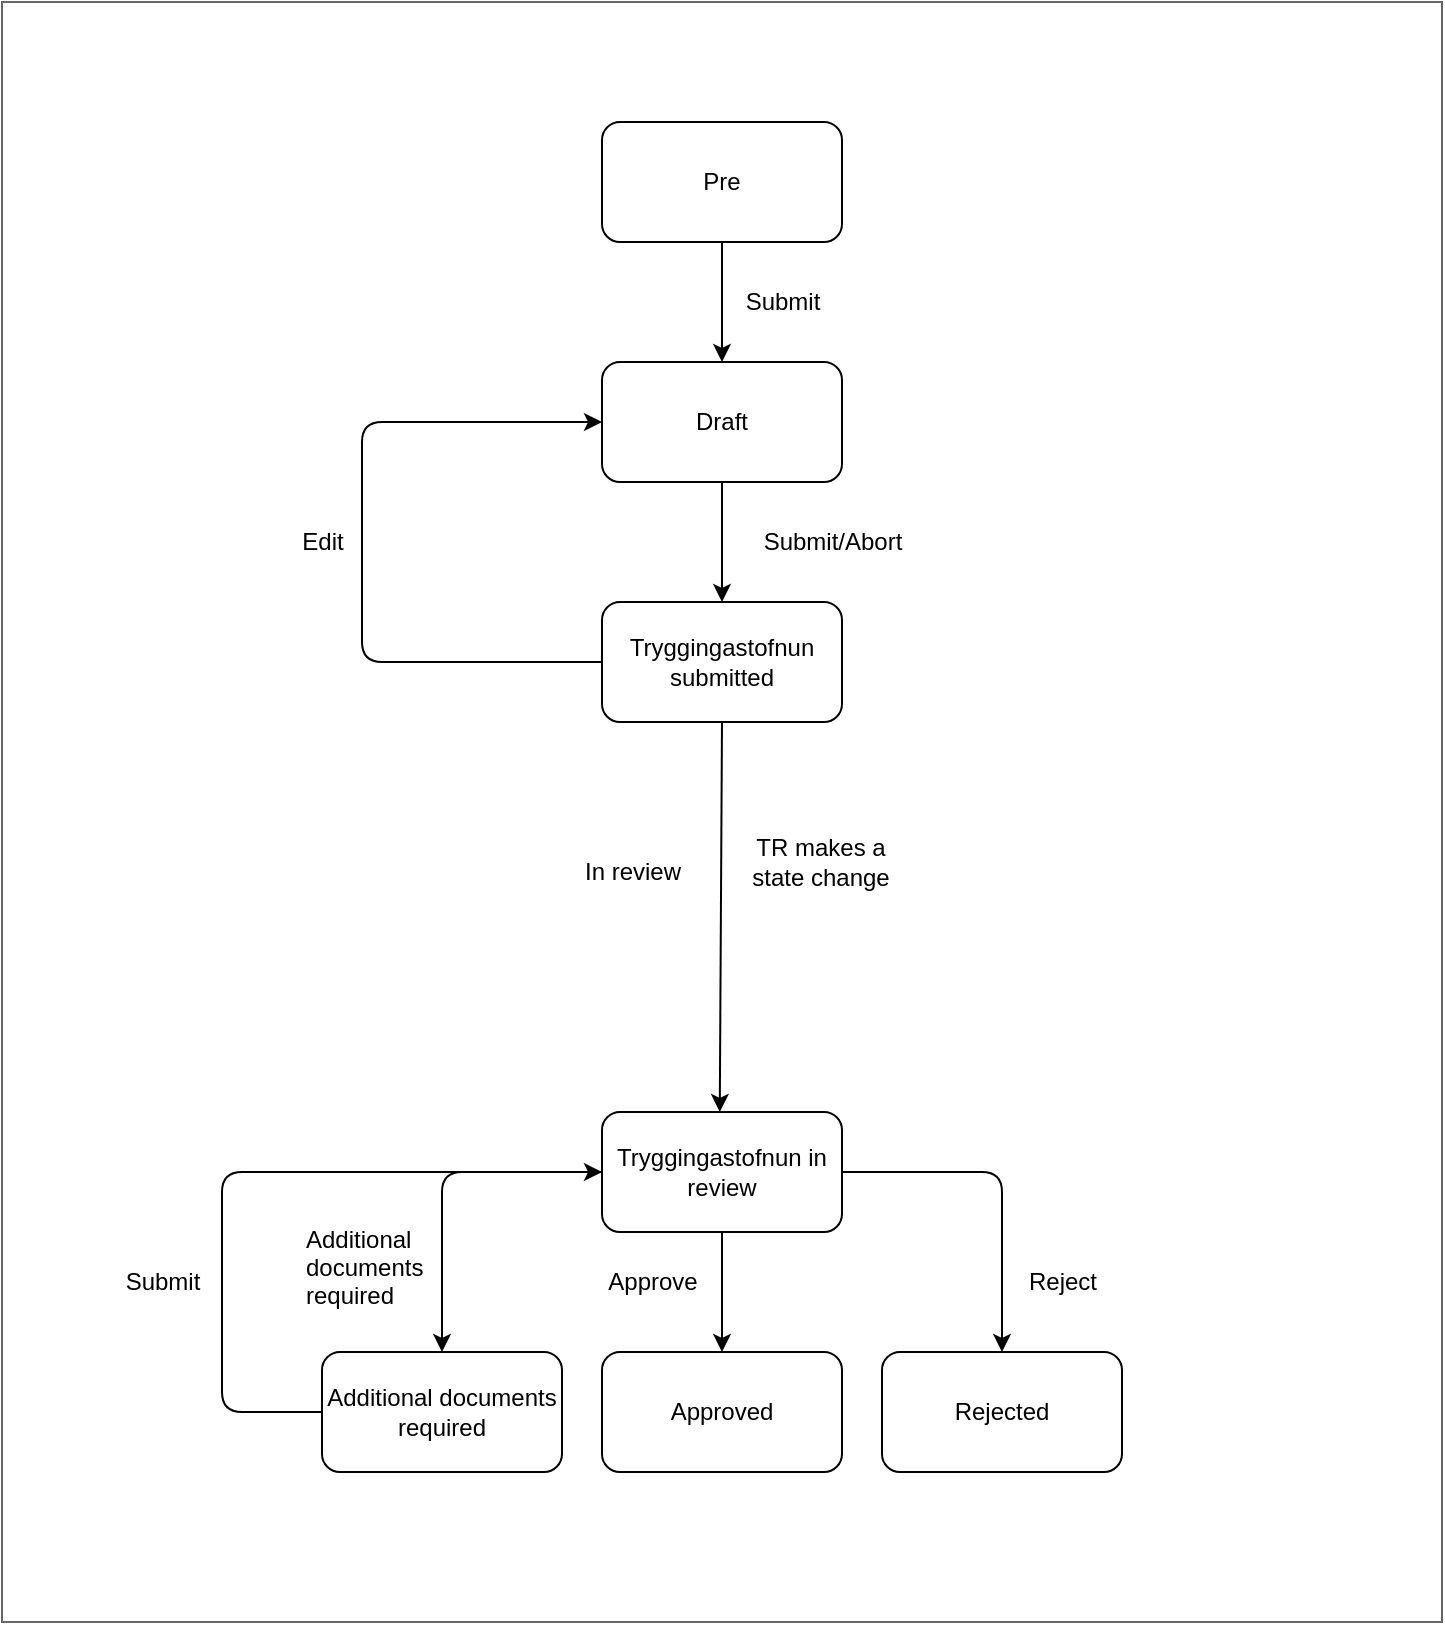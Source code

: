 <mxfile>
    <diagram id="2TvxPNVq2NB_tCsKO4EG" name="Page-1">
        <mxGraphModel dx="1366" dy="1896" grid="1" gridSize="10" guides="1" tooltips="1" connect="1" arrows="1" fold="1" page="1" pageScale="1" pageWidth="827" pageHeight="1169" math="0" shadow="0">
            <root>
                <mxCell id="0"/>
                <mxCell id="1" parent="0"/>
                <mxCell id="23" value="" style="whiteSpace=wrap;html=1;fillColor=#FFFFFF;gradientColor=none;strokeColor=#666666;" parent="1" vertex="1">
                    <mxGeometry x="-40" y="-90" width="720" height="810" as="geometry"/>
                </mxCell>
                <mxCell id="24" value="Draft" style="rounded=1;whiteSpace=wrap;html=1;" parent="1" vertex="1">
                    <mxGeometry x="260" y="90" width="120" height="60" as="geometry"/>
                </mxCell>
                <mxCell id="25" value="Tryggingastofnun submitted" style="rounded=1;whiteSpace=wrap;html=1;" parent="1" vertex="1">
                    <mxGeometry x="260" y="210" width="120" height="60" as="geometry"/>
                </mxCell>
                <mxCell id="26" value="Tryggingastofnun in review" style="rounded=1;whiteSpace=wrap;html=1;" parent="1" vertex="1">
                    <mxGeometry x="260" y="465" width="120" height="60" as="geometry"/>
                </mxCell>
                <mxCell id="27" value="Additional documents required" style="rounded=1;whiteSpace=wrap;html=1;" parent="1" vertex="1">
                    <mxGeometry x="120" y="585" width="120" height="60" as="geometry"/>
                </mxCell>
                <mxCell id="28" value="Approved" style="rounded=1;whiteSpace=wrap;html=1;" parent="1" vertex="1">
                    <mxGeometry x="260" y="585" width="120" height="60" as="geometry"/>
                </mxCell>
                <mxCell id="29" value="" style="endArrow=classic;html=1;exitX=0;exitY=0.5;exitDx=0;exitDy=0;fontColor=#FFFFFF;strokeColor=#000000;entryX=0.5;entryY=0;entryDx=0;entryDy=0;" parent="1" source="26" target="27" edge="1">
                    <mxGeometry width="50" height="50" relative="1" as="geometry">
                        <mxPoint x="320" y="525" as="sourcePoint"/>
                        <mxPoint x="320" y="585" as="targetPoint"/>
                        <Array as="points">
                            <mxPoint x="180" y="495"/>
                        </Array>
                    </mxGeometry>
                </mxCell>
                <mxCell id="30" value="" style="endArrow=classic;html=1;entryX=0;entryY=0.5;entryDx=0;entryDy=0;exitX=0;exitY=0.5;exitDx=0;exitDy=0;fontColor=#FFFFFF;strokeColor=#000000;" parent="1" source="27" target="26" edge="1">
                    <mxGeometry width="50" height="50" relative="1" as="geometry">
                        <mxPoint x="70" y="615" as="sourcePoint"/>
                        <mxPoint x="70" y="675" as="targetPoint"/>
                        <Array as="points">
                            <mxPoint x="70" y="615"/>
                            <mxPoint x="70" y="495"/>
                        </Array>
                    </mxGeometry>
                </mxCell>
                <mxCell id="31" value="" style="endArrow=classic;html=1;fontColor=#FFFFFF;strokeColor=#000000;entryX=0;entryY=0.5;entryDx=0;entryDy=0;exitX=0;exitY=0.5;exitDx=0;exitDy=0;" parent="1" target="24" edge="1" source="25">
                    <mxGeometry width="50" height="50" relative="1" as="geometry">
                        <mxPoint x="180" y="240" as="sourcePoint"/>
                        <mxPoint x="140" y="120" as="targetPoint"/>
                        <Array as="points">
                            <mxPoint x="140" y="240"/>
                            <mxPoint x="140" y="120"/>
                        </Array>
                    </mxGeometry>
                </mxCell>
                <mxCell id="32" value="Edit" style="text;html=1;align=center;verticalAlign=middle;resizable=0;points=[];autosize=1;strokeColor=none;fillColor=none;fontColor=#000000;" parent="1" vertex="1">
                    <mxGeometry x="100" y="165" width="40" height="30" as="geometry"/>
                </mxCell>
                <mxCell id="33" value="Reject" style="text;html=1;align=center;verticalAlign=middle;resizable=0;points=[];autosize=1;strokeColor=none;fillColor=none;fontColor=#000000;" parent="1" vertex="1">
                    <mxGeometry x="460" y="535" width="60" height="30" as="geometry"/>
                </mxCell>
                <mxCell id="34" value="Submit/Abort" style="text;html=1;align=center;verticalAlign=middle;resizable=0;points=[];autosize=1;strokeColor=none;fillColor=none;fontColor=#000000;" parent="1" vertex="1">
                    <mxGeometry x="330" y="165" width="90" height="30" as="geometry"/>
                </mxCell>
                <mxCell id="35" value="Additional&#10;documents &#10;required" style="text;fontColor=#000000;" parent="1" vertex="1">
                    <mxGeometry x="110" y="515" width="65" height="50" as="geometry"/>
                </mxCell>
                <mxCell id="36" value="Approve" style="text;html=1;align=center;verticalAlign=middle;resizable=0;points=[];autosize=1;strokeColor=none;fillColor=none;fontColor=#000000;" parent="1" vertex="1">
                    <mxGeometry x="250" y="535" width="70" height="30" as="geometry"/>
                </mxCell>
                <mxCell id="37" value="Submit" style="text;html=1;align=center;verticalAlign=middle;resizable=0;points=[];autosize=1;strokeColor=none;fillColor=none;fontColor=#000000;" parent="1" vertex="1">
                    <mxGeometry x="10" y="535" width="60" height="30" as="geometry"/>
                </mxCell>
                <mxCell id="38" value="Rejected" style="rounded=1;whiteSpace=wrap;html=1;" parent="1" vertex="1">
                    <mxGeometry x="400" y="585" width="120" height="60" as="geometry"/>
                </mxCell>
                <mxCell id="39" value="" style="endArrow=classic;html=1;exitX=1;exitY=0.5;exitDx=0;exitDy=0;fontColor=#FFFFFF;strokeColor=#000000;entryX=0.5;entryY=0;entryDx=0;entryDy=0;" parent="1" source="26" target="38" edge="1">
                    <mxGeometry width="50" height="50" relative="1" as="geometry">
                        <mxPoint x="340" y="545" as="sourcePoint"/>
                        <mxPoint x="200" y="605" as="targetPoint"/>
                        <Array as="points">
                            <mxPoint x="460" y="495"/>
                        </Array>
                    </mxGeometry>
                </mxCell>
                <mxCell id="40" value="TR makes a&lt;br&gt;state change" style="text;html=1;align=center;verticalAlign=middle;resizable=0;points=[];autosize=1;strokeColor=none;fillColor=none;fontColor=#000000;" parent="1" vertex="1">
                    <mxGeometry x="324" y="320" width="90" height="40" as="geometry"/>
                </mxCell>
                <mxCell id="41" value="" style="endArrow=classic;html=1;fontColor=#FFFFFF;strokeColor=#000000;entryX=0.5;entryY=0;entryDx=0;entryDy=0;exitX=0.5;exitY=1;exitDx=0;exitDy=0;" parent="1" source="25" edge="1">
                    <mxGeometry width="50" height="50" relative="1" as="geometry">
                        <mxPoint x="319" y="350" as="sourcePoint"/>
                        <mxPoint x="318.89" y="465" as="targetPoint"/>
                    </mxGeometry>
                </mxCell>
                <mxCell id="42" value="Pre" style="rounded=1;whiteSpace=wrap;html=1;" parent="1" vertex="1">
                    <mxGeometry x="260" y="-30" width="120" height="60" as="geometry"/>
                </mxCell>
                <mxCell id="43" value="Submit" style="text;html=1;align=center;verticalAlign=middle;resizable=0;points=[];autosize=1;strokeColor=none;fillColor=none;fontColor=#000000;" parent="1" vertex="1">
                    <mxGeometry x="320" y="45" width="60" height="30" as="geometry"/>
                </mxCell>
                <mxCell id="48" value="In review" style="text;html=1;align=center;verticalAlign=middle;resizable=0;points=[];autosize=1;strokeColor=none;fillColor=none;fontColor=#000000;" parent="1" vertex="1">
                    <mxGeometry x="240" y="330" width="70" height="30" as="geometry"/>
                </mxCell>
                <mxCell id="50" value="" style="endArrow=classic;html=1;entryX=0.5;entryY=0;entryDx=0;entryDy=0;exitX=0.5;exitY=1;exitDx=0;exitDy=0;fontColor=#FFFFFF;strokeColor=#000000;" parent="1" edge="1">
                    <mxGeometry width="50" height="50" relative="1" as="geometry">
                        <mxPoint x="320" y="30" as="sourcePoint"/>
                        <mxPoint x="320" y="90" as="targetPoint"/>
                    </mxGeometry>
                </mxCell>
                <mxCell id="53" value="" style="endArrow=classic;html=1;entryX=0.5;entryY=0;entryDx=0;entryDy=0;exitX=0.5;exitY=1;exitDx=0;exitDy=0;fontColor=#FFFFFF;strokeColor=#000000;" parent="1" edge="1" target="25" source="24">
                    <mxGeometry width="50" height="50" relative="1" as="geometry">
                        <mxPoint x="330" y="150" as="sourcePoint"/>
                        <mxPoint x="270" y="210" as="targetPoint"/>
                    </mxGeometry>
                </mxCell>
                <mxCell id="54" value="" style="endArrow=classic;html=1;exitX=1;exitY=0.5;exitDx=0;exitDy=0;fontColor=#FFFFFF;strokeColor=#000000;entryX=0.5;entryY=0;entryDx=0;entryDy=0;" parent="1" target="28" edge="1">
                    <mxGeometry width="50" height="50" relative="1" as="geometry">
                        <mxPoint x="320" y="525" as="sourcePoint"/>
                        <mxPoint x="400" y="615" as="targetPoint"/>
                        <Array as="points"/>
                    </mxGeometry>
                </mxCell>
            </root>
        </mxGraphModel>
    </diagram>
</mxfile>